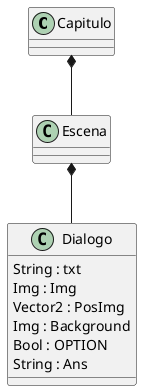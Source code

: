 @startuml EstructuraDeSecuencias

class Capitulo
class Escena
class Dialogo{
    String : txt
    Img : Img
    Vector2 : PosImg
    Img : Background
    Bool : OPTION
    String : Ans

}

Capitulo *-- Escena
Escena *--  Dialogo

@enduml
